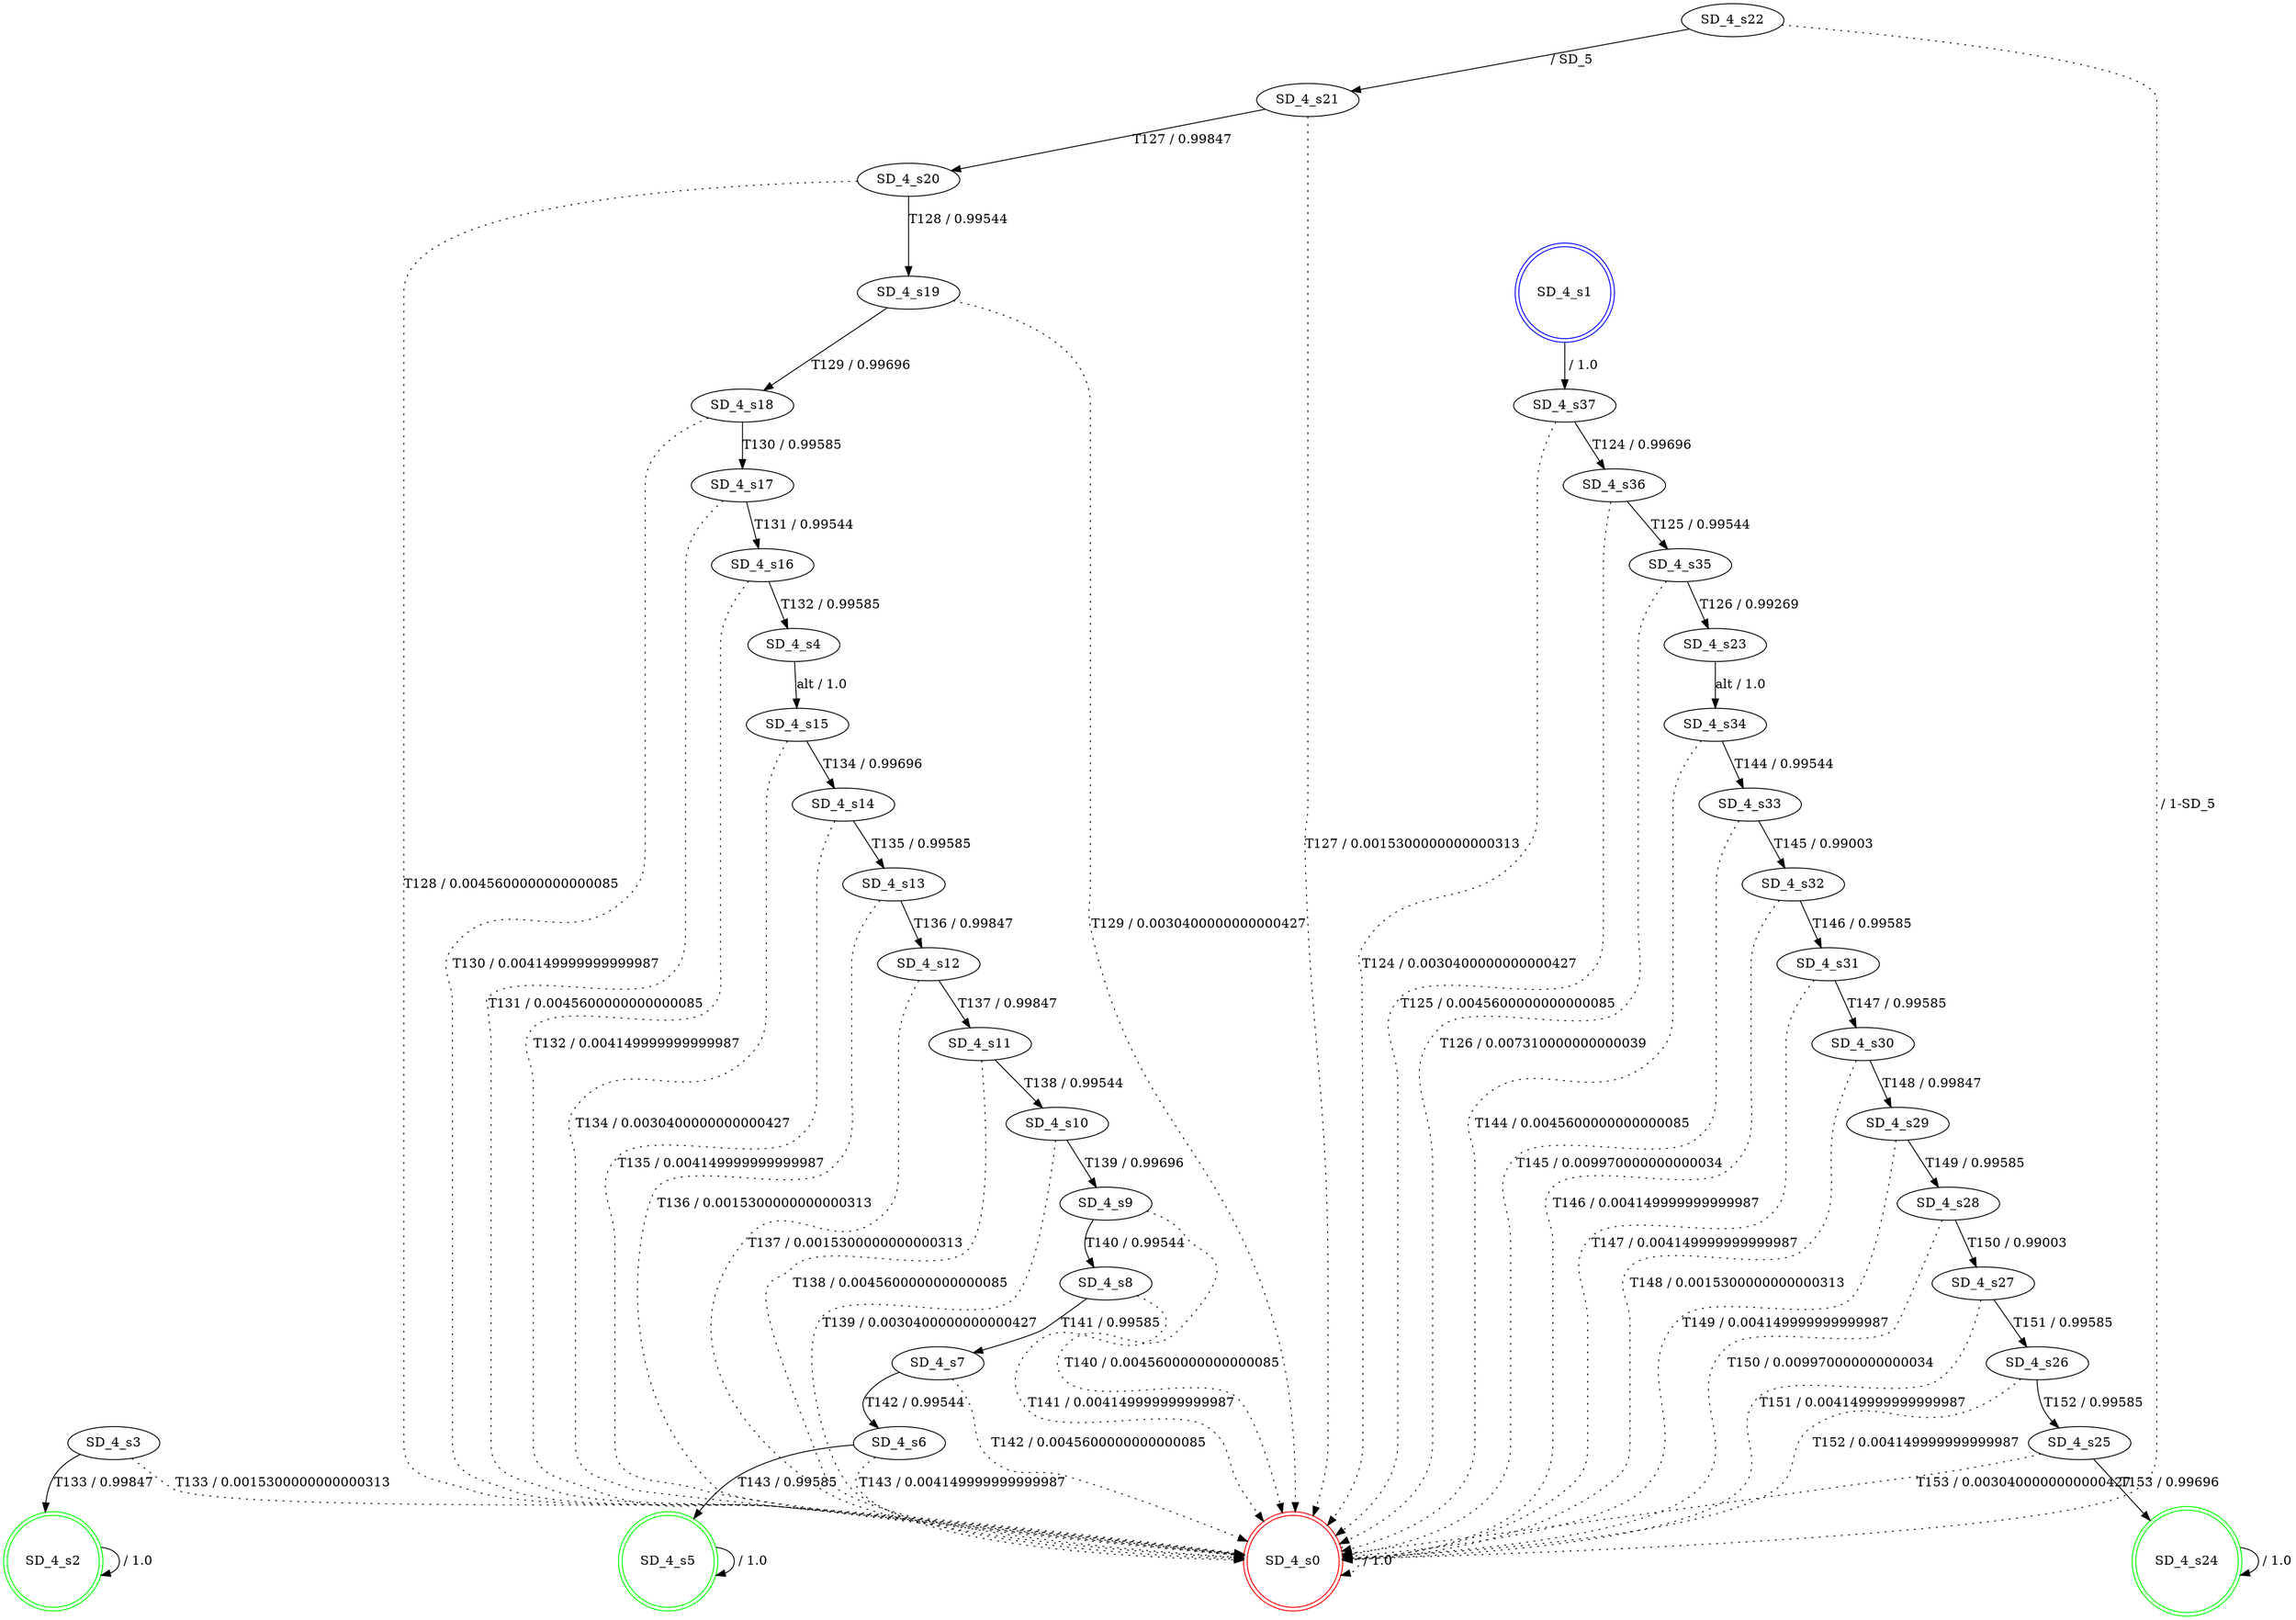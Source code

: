 digraph graphname {
SD_4_s0 [label="SD_4_s0",color=red,shape=doublecircle ];
SD_4_s1 [label="SD_4_s1",color=blue,shape=doublecircle ];
SD_4_s2 [label="SD_4_s2",color=green,shape=doublecircle ];
SD_4_s3 [label="SD_4_s3" ];
SD_4_s4 [label="SD_4_s4" ];
SD_4_s5 [label="SD_4_s5",color=green,shape=doublecircle ];
SD_4_s6 [label="SD_4_s6" ];
SD_4_s7 [label="SD_4_s7" ];
SD_4_s8 [label="SD_4_s8" ];
SD_4_s9 [label="SD_4_s9" ];
SD_4_s10 [label="SD_4_s10" ];
SD_4_s11 [label="SD_4_s11" ];
SD_4_s12 [label="SD_4_s12" ];
SD_4_s13 [label="SD_4_s13" ];
SD_4_s14 [label="SD_4_s14" ];
SD_4_s15 [label="SD_4_s15" ];
SD_4_s16 [label="SD_4_s16" ];
SD_4_s17 [label="SD_4_s17" ];
SD_4_s18 [label="SD_4_s18" ];
SD_4_s19 [label="SD_4_s19" ];
SD_4_s20 [label="SD_4_s20" ];
SD_4_s21 [label="SD_4_s21" ];
SD_4_s22 [label="SD_4_s22" ];
SD_4_s23 [label="SD_4_s23" ];
SD_4_s24 [label="SD_4_s24",color=green,shape=doublecircle ];
SD_4_s25 [label="SD_4_s25" ];
SD_4_s26 [label="SD_4_s26" ];
SD_4_s27 [label="SD_4_s27" ];
SD_4_s28 [label="SD_4_s28" ];
SD_4_s29 [label="SD_4_s29" ];
SD_4_s30 [label="SD_4_s30" ];
SD_4_s31 [label="SD_4_s31" ];
SD_4_s32 [label="SD_4_s32" ];
SD_4_s33 [label="SD_4_s33" ];
SD_4_s34 [label="SD_4_s34" ];
SD_4_s35 [label="SD_4_s35" ];
SD_4_s36 [label="SD_4_s36" ];
SD_4_s37 [label="SD_4_s37" ];
SD_4_s0 -> SD_4_s0 [label=" / 1.0", style=dotted];
SD_4_s1 -> SD_4_s37 [label=" / 1.0"];
SD_4_s2 -> SD_4_s2 [label=" / 1.0"];
SD_4_s3 -> SD_4_s2 [label="T133 / 0.99847"];
SD_4_s3 -> SD_4_s0 [label="T133 / 0.0015300000000000313", style=dotted];
SD_4_s4 -> SD_4_s15 [label="alt / 1.0"];
SD_4_s5 -> SD_4_s5 [label=" / 1.0"];
SD_4_s6 -> SD_4_s5 [label="T143 / 0.99585"];
SD_4_s6 -> SD_4_s0 [label="T143 / 0.004149999999999987", style=dotted];
SD_4_s7 -> SD_4_s6 [label="T142 / 0.99544"];
SD_4_s7 -> SD_4_s0 [label="T142 / 0.0045600000000000085", style=dotted];
SD_4_s8 -> SD_4_s7 [label="T141 / 0.99585"];
SD_4_s8 -> SD_4_s0 [label="T141 / 0.004149999999999987", style=dotted];
SD_4_s9 -> SD_4_s8 [label="T140 / 0.99544"];
SD_4_s9 -> SD_4_s0 [label="T140 / 0.0045600000000000085", style=dotted];
SD_4_s10 -> SD_4_s9 [label="T139 / 0.99696"];
SD_4_s10 -> SD_4_s0 [label="T139 / 0.0030400000000000427", style=dotted];
SD_4_s11 -> SD_4_s10 [label="T138 / 0.99544"];
SD_4_s11 -> SD_4_s0 [label="T138 / 0.0045600000000000085", style=dotted];
SD_4_s12 -> SD_4_s11 [label="T137 / 0.99847"];
SD_4_s12 -> SD_4_s0 [label="T137 / 0.0015300000000000313", style=dotted];
SD_4_s13 -> SD_4_s12 [label="T136 / 0.99847"];
SD_4_s13 -> SD_4_s0 [label="T136 / 0.0015300000000000313", style=dotted];
SD_4_s14 -> SD_4_s13 [label="T135 / 0.99585"];
SD_4_s14 -> SD_4_s0 [label="T135 / 0.004149999999999987", style=dotted];
SD_4_s15 -> SD_4_s14 [label="T134 / 0.99696"];
SD_4_s15 -> SD_4_s0 [label="T134 / 0.0030400000000000427", style=dotted];
SD_4_s16 -> SD_4_s4 [label="T132 / 0.99585"];
SD_4_s16 -> SD_4_s0 [label="T132 / 0.004149999999999987", style=dotted];
SD_4_s17 -> SD_4_s16 [label="T131 / 0.99544"];
SD_4_s17 -> SD_4_s0 [label="T131 / 0.0045600000000000085", style=dotted];
SD_4_s18 -> SD_4_s17 [label="T130 / 0.99585"];
SD_4_s18 -> SD_4_s0 [label="T130 / 0.004149999999999987", style=dotted];
SD_4_s19 -> SD_4_s18 [label="T129 / 0.99696"];
SD_4_s19 -> SD_4_s0 [label="T129 / 0.0030400000000000427", style=dotted];
SD_4_s20 -> SD_4_s19 [label="T128 / 0.99544"];
SD_4_s20 -> SD_4_s0 [label="T128 / 0.0045600000000000085", style=dotted];
SD_4_s21 -> SD_4_s20 [label="T127 / 0.99847"];
SD_4_s21 -> SD_4_s0 [label="T127 / 0.0015300000000000313", style=dotted];
SD_4_s22 -> SD_4_s21 [label=" / SD_5"];
SD_4_s22 -> SD_4_s0 [label=" / 1-SD_5", style=dotted];
SD_4_s23 -> SD_4_s34 [label="alt / 1.0"];
SD_4_s24 -> SD_4_s24 [label=" / 1.0"];
SD_4_s25 -> SD_4_s24 [label="T153 / 0.99696"];
SD_4_s25 -> SD_4_s0 [label="T153 / 0.0030400000000000427", style=dotted];
SD_4_s26 -> SD_4_s25 [label="T152 / 0.99585"];
SD_4_s26 -> SD_4_s0 [label="T152 / 0.004149999999999987", style=dotted];
SD_4_s27 -> SD_4_s26 [label="T151 / 0.99585"];
SD_4_s27 -> SD_4_s0 [label="T151 / 0.004149999999999987", style=dotted];
SD_4_s28 -> SD_4_s27 [label="T150 / 0.99003"];
SD_4_s28 -> SD_4_s0 [label="T150 / 0.009970000000000034", style=dotted];
SD_4_s29 -> SD_4_s28 [label="T149 / 0.99585"];
SD_4_s29 -> SD_4_s0 [label="T149 / 0.004149999999999987", style=dotted];
SD_4_s30 -> SD_4_s29 [label="T148 / 0.99847"];
SD_4_s30 -> SD_4_s0 [label="T148 / 0.0015300000000000313", style=dotted];
SD_4_s31 -> SD_4_s30 [label="T147 / 0.99585"];
SD_4_s31 -> SD_4_s0 [label="T147 / 0.004149999999999987", style=dotted];
SD_4_s32 -> SD_4_s31 [label="T146 / 0.99585"];
SD_4_s32 -> SD_4_s0 [label="T146 / 0.004149999999999987", style=dotted];
SD_4_s33 -> SD_4_s32 [label="T145 / 0.99003"];
SD_4_s33 -> SD_4_s0 [label="T145 / 0.009970000000000034", style=dotted];
SD_4_s34 -> SD_4_s33 [label="T144 / 0.99544"];
SD_4_s34 -> SD_4_s0 [label="T144 / 0.0045600000000000085", style=dotted];
SD_4_s35 -> SD_4_s23 [label="T126 / 0.99269"];
SD_4_s35 -> SD_4_s0 [label="T126 / 0.007310000000000039", style=dotted];
SD_4_s36 -> SD_4_s35 [label="T125 / 0.99544"];
SD_4_s36 -> SD_4_s0 [label="T125 / 0.0045600000000000085", style=dotted];
SD_4_s37 -> SD_4_s36 [label="T124 / 0.99696"];
SD_4_s37 -> SD_4_s0 [label="T124 / 0.0030400000000000427", style=dotted];
}